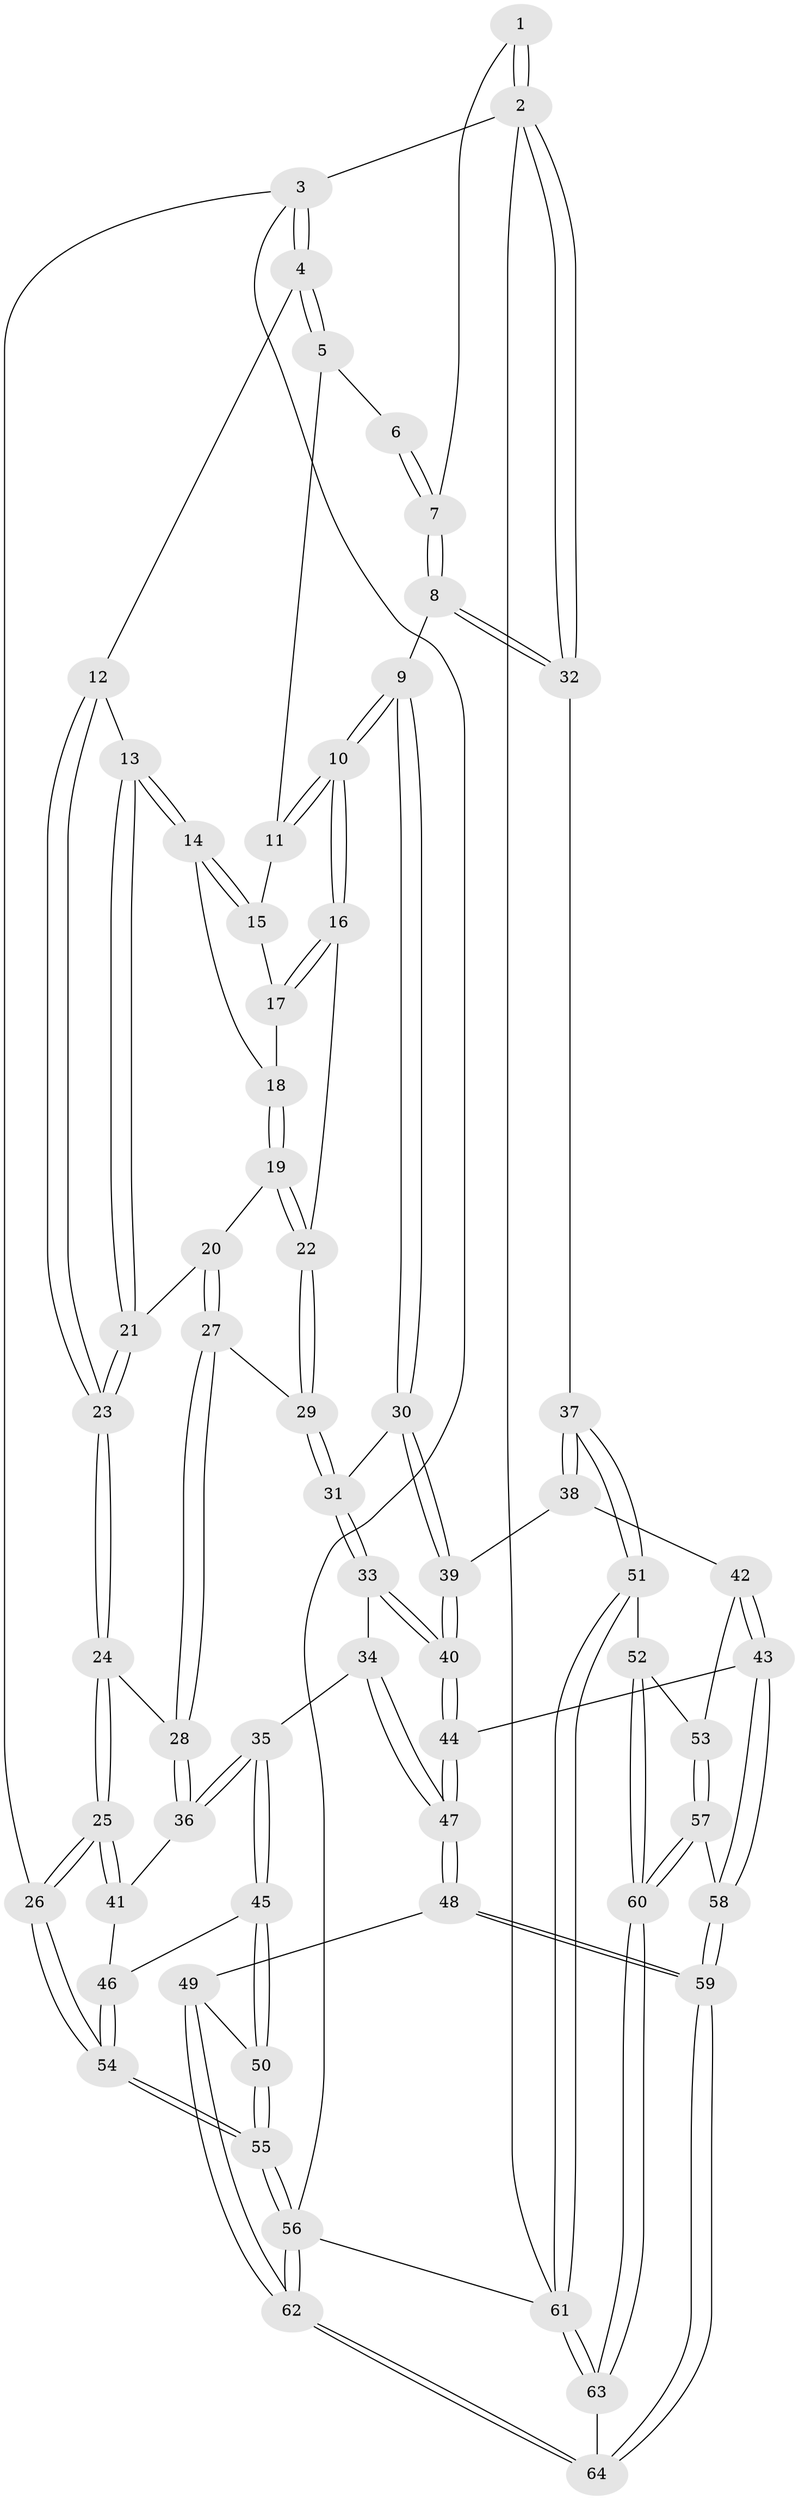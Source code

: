 // Generated by graph-tools (version 1.1) at 2025/11/02/27/25 16:11:54]
// undirected, 64 vertices, 157 edges
graph export_dot {
graph [start="1"]
  node [color=gray90,style=filled];
  1 [pos="+0.9334208520478974+0"];
  2 [pos="+1+0"];
  3 [pos="+0+0"];
  4 [pos="+0+0"];
  5 [pos="+0.5395382720677177+0"];
  6 [pos="+0.6412495740599571+0"];
  7 [pos="+0.8351474923252612+0.26150077481094675"];
  8 [pos="+0.8366977031923927+0.2771214325068248"];
  9 [pos="+0.779956856391844+0.29660760785522616"];
  10 [pos="+0.778459558282107+0.295347338117674"];
  11 [pos="+0.5310754909104363+0"];
  12 [pos="+0.08360823270803175+0"];
  13 [pos="+0.2613230919525187+0.13256814328672578"];
  14 [pos="+0.3044392485932658+0.13895771179465286"];
  15 [pos="+0.5300922380552354+0"];
  16 [pos="+0.5112204219884677+0.17603050878031226"];
  17 [pos="+0.5014454377948775+0.11387175628615877"];
  18 [pos="+0.35394518647666917+0.17249170882584525"];
  19 [pos="+0.3839903859751944+0.2357175401834189"];
  20 [pos="+0.3017871224309565+0.27046904478991735"];
  21 [pos="+0.26399513687382764+0.23979401947774273"];
  22 [pos="+0.4502753810187098+0.288314778465987"];
  23 [pos="+0.11902036562079947+0.38152713647702763"];
  24 [pos="+0.11307411580134195+0.4192409348147905"];
  25 [pos="+0+0.5043717763541625"];
  26 [pos="+0+0.5103341744915455"];
  27 [pos="+0.3170319771797116+0.37837918388731745"];
  28 [pos="+0.18258292572279358+0.44902231745595356"];
  29 [pos="+0.46129624173591344+0.3655331766828691"];
  30 [pos="+0.6940232480131763+0.39373384790880656"];
  31 [pos="+0.5203767537035343+0.4203567275800132"];
  32 [pos="+1+0.32787613833725554"];
  33 [pos="+0.45944713685410304+0.5658244898990988"];
  34 [pos="+0.39840387652722337+0.6085377997116275"];
  35 [pos="+0.27691797350375874+0.585223919822587"];
  36 [pos="+0.26422323842388756+0.5723496932525804"];
  37 [pos="+1+0.63330809076955"];
  38 [pos="+0.7839907877761154+0.5895772964221061"];
  39 [pos="+0.7097981965537004+0.46782954736823257"];
  40 [pos="+0.6075239068568016+0.6633908291471224"];
  41 [pos="+0.13504728962775903+0.6451158476645654"];
  42 [pos="+0.7394926500044324+0.6880937683730096"];
  43 [pos="+0.6588744526355106+0.7286080288997256"];
  44 [pos="+0.6307618779220804+0.711717024345087"];
  45 [pos="+0.20571048866295233+0.7599017372463874"];
  46 [pos="+0.12405763779868648+0.7190478140348724"];
  47 [pos="+0.42677086191387453+0.8079094632773424"];
  48 [pos="+0.3960731481670532+0.9054154684152073"];
  49 [pos="+0.24024634554024143+0.836999064534804"];
  50 [pos="+0.21805403744980545+0.8089033162258783"];
  51 [pos="+1+0.6653843885789409"];
  52 [pos="+1+0.7145220861705885"];
  53 [pos="+0.8303357361894093+0.7449728820590809"];
  54 [pos="+0+0.6939909409197217"];
  55 [pos="+0+0.898716444975808"];
  56 [pos="+0+1"];
  57 [pos="+0.7682824037673481+0.8860249985090659"];
  58 [pos="+0.6759781937734589+0.8237500423380966"];
  59 [pos="+0.4383905624644137+1"];
  60 [pos="+0.7874279884942548+0.9161130544259298"];
  61 [pos="+1+1"];
  62 [pos="+0+1"];
  63 [pos="+0.8923896361930398+1"];
  64 [pos="+0.4468899394994305+1"];
  1 -- 2;
  1 -- 2;
  1 -- 7;
  2 -- 3;
  2 -- 32;
  2 -- 32;
  2 -- 61;
  3 -- 4;
  3 -- 4;
  3 -- 26;
  3 -- 56;
  4 -- 5;
  4 -- 5;
  4 -- 12;
  5 -- 6;
  5 -- 11;
  6 -- 7;
  6 -- 7;
  7 -- 8;
  7 -- 8;
  8 -- 9;
  8 -- 32;
  8 -- 32;
  9 -- 10;
  9 -- 10;
  9 -- 30;
  9 -- 30;
  10 -- 11;
  10 -- 11;
  10 -- 16;
  10 -- 16;
  11 -- 15;
  12 -- 13;
  12 -- 23;
  12 -- 23;
  13 -- 14;
  13 -- 14;
  13 -- 21;
  13 -- 21;
  14 -- 15;
  14 -- 15;
  14 -- 18;
  15 -- 17;
  16 -- 17;
  16 -- 17;
  16 -- 22;
  17 -- 18;
  18 -- 19;
  18 -- 19;
  19 -- 20;
  19 -- 22;
  19 -- 22;
  20 -- 21;
  20 -- 27;
  20 -- 27;
  21 -- 23;
  21 -- 23;
  22 -- 29;
  22 -- 29;
  23 -- 24;
  23 -- 24;
  24 -- 25;
  24 -- 25;
  24 -- 28;
  25 -- 26;
  25 -- 26;
  25 -- 41;
  25 -- 41;
  26 -- 54;
  26 -- 54;
  27 -- 28;
  27 -- 28;
  27 -- 29;
  28 -- 36;
  28 -- 36;
  29 -- 31;
  29 -- 31;
  30 -- 31;
  30 -- 39;
  30 -- 39;
  31 -- 33;
  31 -- 33;
  32 -- 37;
  33 -- 34;
  33 -- 40;
  33 -- 40;
  34 -- 35;
  34 -- 47;
  34 -- 47;
  35 -- 36;
  35 -- 36;
  35 -- 45;
  35 -- 45;
  36 -- 41;
  37 -- 38;
  37 -- 38;
  37 -- 51;
  37 -- 51;
  38 -- 39;
  38 -- 42;
  39 -- 40;
  39 -- 40;
  40 -- 44;
  40 -- 44;
  41 -- 46;
  42 -- 43;
  42 -- 43;
  42 -- 53;
  43 -- 44;
  43 -- 58;
  43 -- 58;
  44 -- 47;
  44 -- 47;
  45 -- 46;
  45 -- 50;
  45 -- 50;
  46 -- 54;
  46 -- 54;
  47 -- 48;
  47 -- 48;
  48 -- 49;
  48 -- 59;
  48 -- 59;
  49 -- 50;
  49 -- 62;
  49 -- 62;
  50 -- 55;
  50 -- 55;
  51 -- 52;
  51 -- 61;
  51 -- 61;
  52 -- 53;
  52 -- 60;
  52 -- 60;
  53 -- 57;
  53 -- 57;
  54 -- 55;
  54 -- 55;
  55 -- 56;
  55 -- 56;
  56 -- 62;
  56 -- 62;
  56 -- 61;
  57 -- 58;
  57 -- 60;
  57 -- 60;
  58 -- 59;
  58 -- 59;
  59 -- 64;
  59 -- 64;
  60 -- 63;
  60 -- 63;
  61 -- 63;
  61 -- 63;
  62 -- 64;
  62 -- 64;
  63 -- 64;
}
